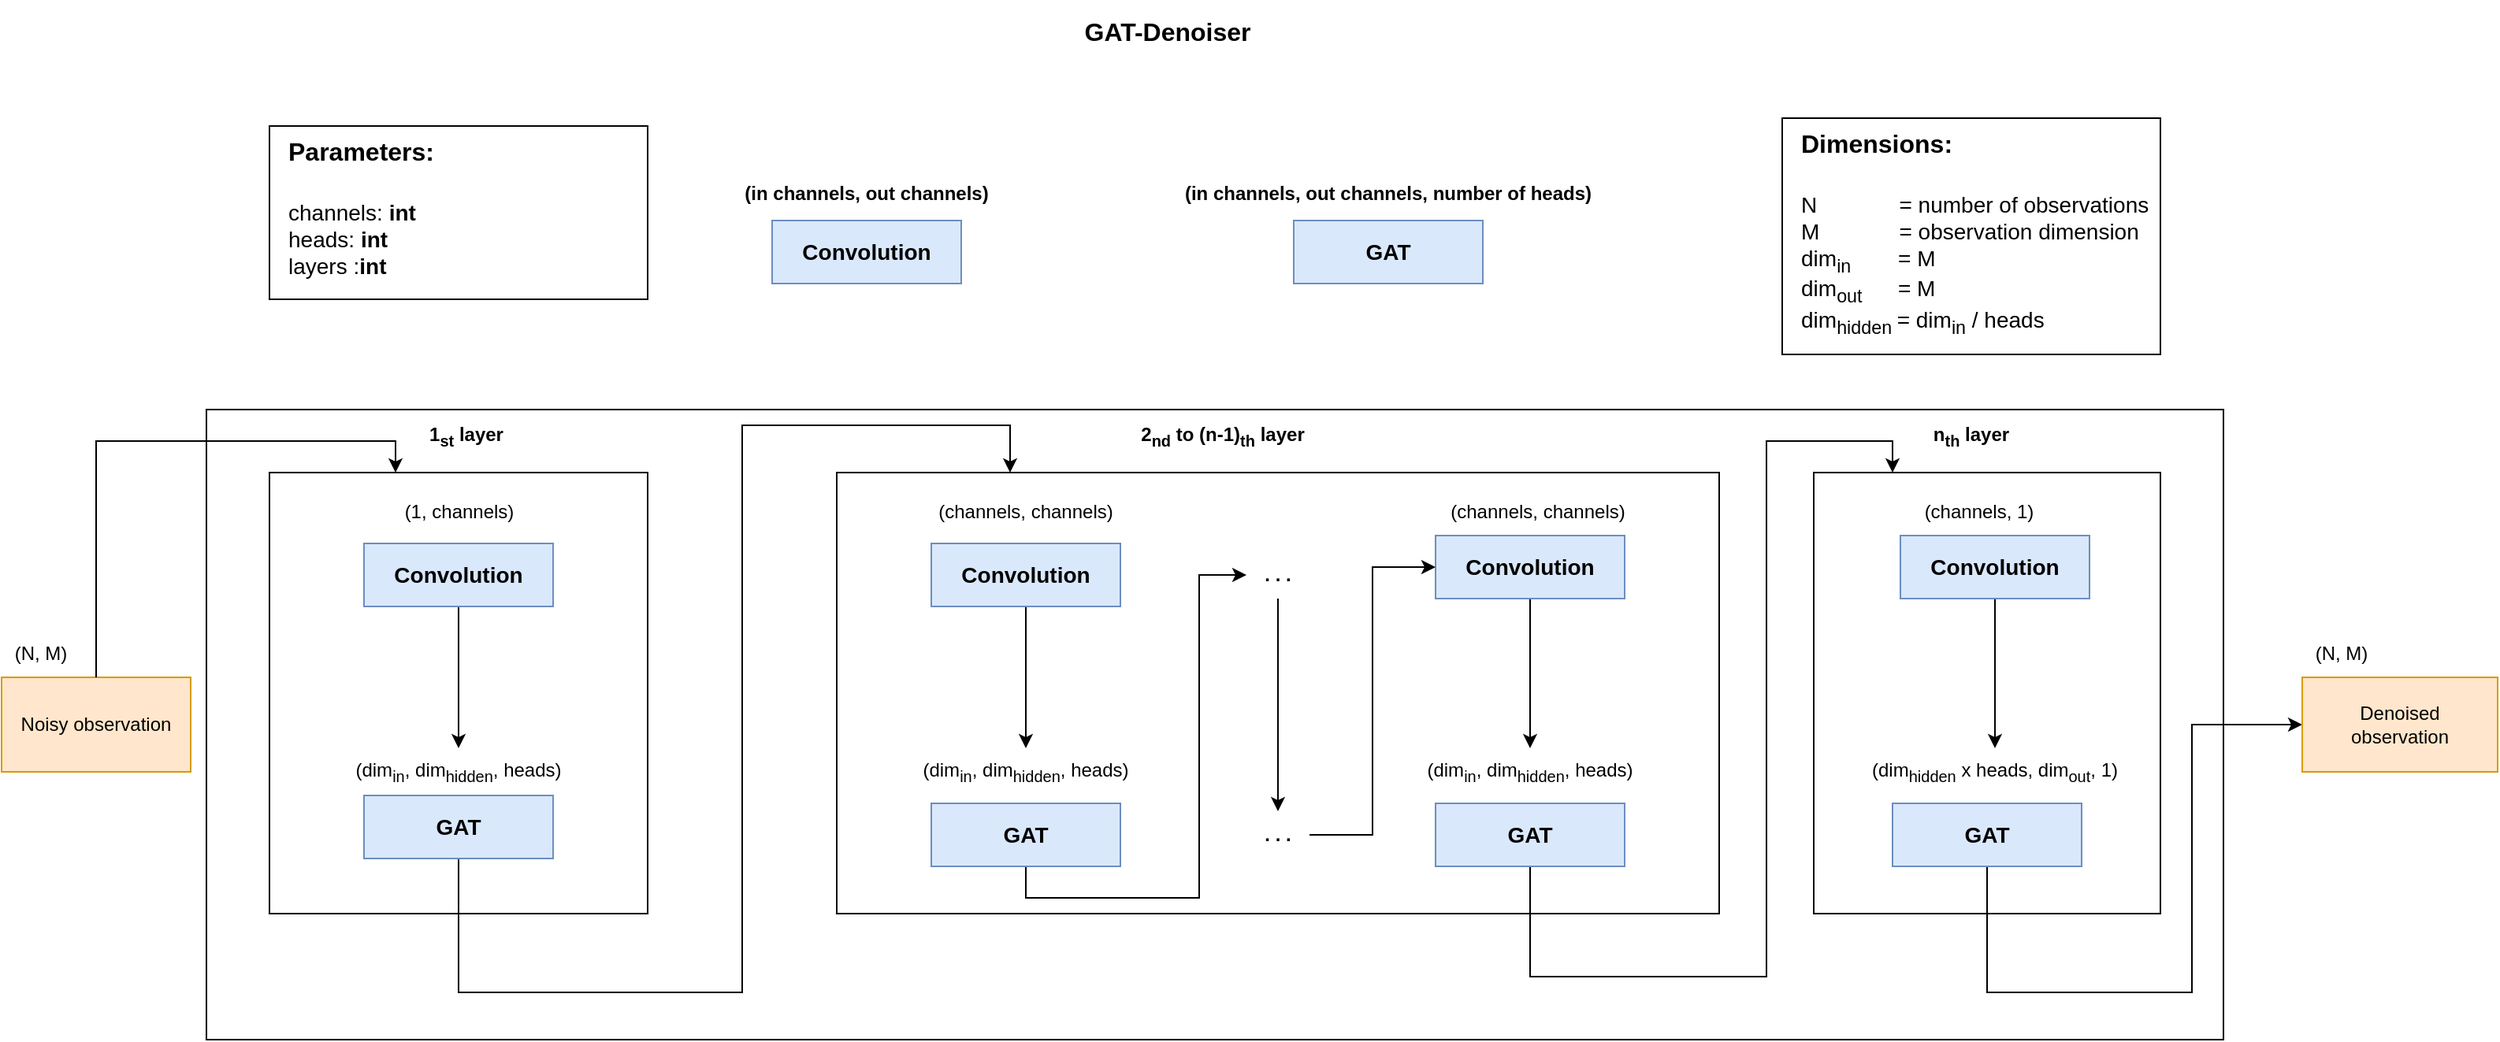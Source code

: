 <mxfile version="18.0.6" type="device"><diagram id="8o4IQU8atgozhpI6FhKl" name="Seite-1"><mxGraphModel dx="1527" dy="907" grid="1" gridSize="10" guides="1" tooltips="1" connect="1" arrows="1" fold="1" page="1" pageScale="1" pageWidth="827" pageHeight="1169" math="0" shadow="0"><root><mxCell id="0"/><mxCell id="1" parent="0"/><mxCell id="Wvv0bufDl9MSIbwtCYLC-3" value="" style="rounded=0;whiteSpace=wrap;html=1;fillColor=none;" parent="1" vertex="1"><mxGeometry x="200" y="320" width="1280" height="400" as="geometry"/></mxCell><mxCell id="Wvv0bufDl9MSIbwtCYLC-25" value="" style="rounded=0;whiteSpace=wrap;html=1;fillColor=none;" parent="1" vertex="1"><mxGeometry x="600" y="360" width="560" height="280" as="geometry"/></mxCell><mxCell id="Wvv0bufDl9MSIbwtCYLC-1" value="" style="rounded=0;whiteSpace=wrap;html=1;fillColor=none;" parent="1" vertex="1"><mxGeometry x="240" y="360" width="240" height="280" as="geometry"/></mxCell><mxCell id="Wvv0bufDl9MSIbwtCYLC-4" value="GAT-Denoiser" style="text;html=1;strokeColor=none;fillColor=none;align=center;verticalAlign=middle;whiteSpace=wrap;rounded=0;fontStyle=1;fontSize=16;" parent="1" vertex="1"><mxGeometry x="710" y="60" width="200" height="40" as="geometry"/></mxCell><mxCell id="Wvv0bufDl9MSIbwtCYLC-5" value="Noisy observation" style="rounded=0;whiteSpace=wrap;html=1;fillColor=#ffe6cc;strokeColor=#d79b00;" parent="1" vertex="1"><mxGeometry x="70" y="490" width="120" height="60" as="geometry"/></mxCell><mxCell id="Wvv0bufDl9MSIbwtCYLC-10" value="" style="endArrow=classic;html=1;rounded=0;" parent="1" source="Wvv0bufDl9MSIbwtCYLC-5" edge="1"><mxGeometry width="50" height="50" relative="1" as="geometry"><mxPoint x="560" y="550" as="sourcePoint"/><mxPoint x="320" y="360" as="targetPoint"/><Array as="points"><mxPoint x="130" y="340"/><mxPoint x="320" y="340"/></Array></mxGeometry></mxCell><mxCell id="Wvv0bufDl9MSIbwtCYLC-14" value="&lt;font style=&quot;font-size: 12px;&quot;&gt;&lt;b&gt;1&lt;sub&gt;st&lt;/sub&gt; layer&lt;/b&gt;&lt;/font&gt;" style="text;html=1;strokeColor=none;fillColor=none;align=center;verticalAlign=middle;whiteSpace=wrap;rounded=0;fontSize=16;" parent="1" vertex="1"><mxGeometry x="335" y="320" width="60" height="30" as="geometry"/></mxCell><mxCell id="Wvv0bufDl9MSIbwtCYLC-26" value="&lt;font style=&quot;font-size: 12px;&quot;&gt;&lt;b&gt;2&lt;sub&gt;nd&lt;/sub&gt;&amp;nbsp;to (n-1)&lt;sub&gt;th&lt;/sub&gt; layer&lt;/b&gt;&lt;/font&gt;" style="text;html=1;strokeColor=none;fillColor=none;align=center;verticalAlign=middle;whiteSpace=wrap;rounded=0;fontSize=16;" parent="1" vertex="1"><mxGeometry x="790" y="320" width="110" height="30" as="geometry"/></mxCell><mxCell id="Wvv0bufDl9MSIbwtCYLC-28" value="&lt;font style=&quot;font-size: 12px;&quot;&gt;&lt;b&gt;n&lt;sub&gt;th&lt;/sub&gt; layer&lt;/b&gt;&lt;/font&gt;" style="text;html=1;strokeColor=none;fillColor=none;align=center;verticalAlign=middle;whiteSpace=wrap;rounded=0;fontSize=16;" parent="1" vertex="1"><mxGeometry x="1290" y="320" width="60" height="30" as="geometry"/></mxCell><mxCell id="Wvv0bufDl9MSIbwtCYLC-29" value="(1, channels)" style="text;html=1;strokeColor=none;fillColor=none;align=center;verticalAlign=middle;whiteSpace=wrap;rounded=0;" parent="1" vertex="1"><mxGeometry x="308" y="370" width="105" height="30" as="geometry"/></mxCell><mxCell id="bRcNRSETIaI-KsjDQm5--48" value="" style="edgeStyle=orthogonalEdgeStyle;rounded=0;orthogonalLoop=1;jettySize=auto;html=1;fontSize=16;" parent="1" source="Wvv0bufDl9MSIbwtCYLC-6" target="bRcNRSETIaI-KsjDQm5--40" edge="1"><mxGeometry relative="1" as="geometry"/></mxCell><mxCell id="Wvv0bufDl9MSIbwtCYLC-6" value="Convolution" style="rounded=0;whiteSpace=wrap;html=1;fillColor=#dae8fc;strokeColor=#6c8ebf;fontStyle=1;fontSize=14;verticalAlign=middle;" parent="1" vertex="1"><mxGeometry x="300" y="405" width="120" height="40" as="geometry"/></mxCell><mxCell id="bRcNRSETIaI-KsjDQm5--11" value="" style="rounded=0;whiteSpace=wrap;html=1;fontSize=14;align=left;" parent="1" vertex="1"><mxGeometry x="240" y="140" width="240" height="110" as="geometry"/></mxCell><mxCell id="bRcNRSETIaI-KsjDQm5--12" value="&lt;span style=&quot;color: rgb(0, 0, 0); font-family: Helvetica; font-size: 16px; font-style: normal; font-variant-ligatures: normal; font-variant-caps: normal; letter-spacing: normal; orphans: 2; text-align: left; text-indent: 0px; text-transform: none; widows: 2; word-spacing: 0px; -webkit-text-stroke-width: 0px; text-decoration-thickness: initial; text-decoration-style: initial; text-decoration-color: initial; float: none; display: inline !important; background-color: rgb(255, 255, 255);&quot;&gt;Parameters:&lt;/span&gt;" style="text;whiteSpace=wrap;html=1;fontSize=16;fontStyle=1" parent="1" vertex="1"><mxGeometry x="250" y="140" width="180" height="30" as="geometry"/></mxCell><mxCell id="bRcNRSETIaI-KsjDQm5--13" value="channels: &lt;b&gt;int&lt;/b&gt;&lt;br&gt;heads: &lt;b&gt;int&lt;/b&gt;&lt;br&gt;layers :&lt;b&gt;int&lt;br&gt;&lt;br&gt;&lt;/b&gt;" style="text;whiteSpace=wrap;html=1;fontSize=14;" parent="1" vertex="1"><mxGeometry x="250" y="180" width="200" height="60" as="geometry"/></mxCell><mxCell id="bRcNRSETIaI-KsjDQm5--14" value="" style="rounded=0;whiteSpace=wrap;html=1;fontSize=14;align=left;fillColor=default;strokeColor=default;gradientColor=none;" parent="1" vertex="1"><mxGeometry x="1200" y="135" width="240" height="150" as="geometry"/></mxCell><mxCell id="bRcNRSETIaI-KsjDQm5--15" value="&lt;span style=&quot;color: rgb(0, 0, 0); font-family: Helvetica; font-size: 16px; font-style: normal; font-variant-ligatures: normal; font-variant-caps: normal; letter-spacing: normal; orphans: 2; text-align: left; text-indent: 0px; text-transform: none; widows: 2; word-spacing: 0px; -webkit-text-stroke-width: 0px; text-decoration-thickness: initial; text-decoration-style: initial; text-decoration-color: initial; float: none; display: inline !important; background-color: rgb(255, 255, 255);&quot;&gt;Dimensions:&lt;/span&gt;" style="text;whiteSpace=wrap;html=1;fontSize=16;fontStyle=1" parent="1" vertex="1"><mxGeometry x="1210" y="135" width="180" height="30" as="geometry"/></mxCell><mxCell id="bRcNRSETIaI-KsjDQm5--16" value="&lt;span style=&quot;background-color: rgb(255, 255, 255);&quot;&gt;&lt;span style=&quot;color: rgb(0, 0, 0); font-family: Helvetica; font-size: 14px; font-style: normal; font-variant-ligatures: normal; font-variant-caps: normal; font-weight: 400; letter-spacing: normal; orphans: 2; text-align: left; text-indent: 0px; text-transform: none; widows: 2; word-spacing: 0px; -webkit-text-stroke-width: 0px; text-decoration-thickness: initial; text-decoration-style: initial; text-decoration-color: initial; float: none; display: inline !important;&quot;&gt;N&lt;span style=&quot;white-space: pre;&quot;&gt;&#9;&lt;/span&gt;&lt;span style=&quot;white-space: pre;&quot;&gt;&#9;&lt;/span&gt;= number of observations&amp;nbsp;&lt;br&gt;M&lt;span style=&quot;white-space: pre;&quot;&gt;&#9;&lt;/span&gt;&lt;span style=&quot;white-space: pre;&quot;&gt;&#9;&lt;/span&gt;= observation dimension&amp;nbsp;&lt;br&gt;dim&lt;sub style=&quot;&quot;&gt;in&lt;span style=&quot;white-space: pre;&quot;&gt;&#9;&lt;/span&gt;&amp;nbsp; &amp;nbsp;&lt;/sub&gt;= M&lt;/span&gt;&lt;br style=&quot;color: rgb(0, 0, 0); font-family: Helvetica; font-size: 14px; font-style: normal; font-variant-ligatures: normal; font-variant-caps: normal; font-weight: 400; letter-spacing: normal; orphans: 2; text-align: left; text-indent: 0px; text-transform: none; widows: 2; word-spacing: 0px; -webkit-text-stroke-width: 0px; text-decoration-thickness: initial; text-decoration-style: initial; text-decoration-color: initial;&quot;&gt;&lt;span style=&quot;color: rgb(0, 0, 0); font-family: Helvetica; font-size: 14px; font-style: normal; font-variant-ligatures: normal; font-variant-caps: normal; font-weight: 400; letter-spacing: normal; orphans: 2; text-align: left; text-indent: 0px; text-transform: none; widows: 2; word-spacing: 0px; -webkit-text-stroke-width: 0px; text-decoration-thickness: initial; text-decoration-style: initial; text-decoration-color: initial; float: none; display: inline !important;&quot;&gt;dim&lt;sub&gt;out&amp;nbsp; &amp;nbsp; &amp;nbsp; &amp;nbsp;&lt;/sub&gt;= M&lt;/span&gt;&lt;br style=&quot;color: rgb(0, 0, 0); font-family: Helvetica; font-size: 14px; font-style: normal; font-variant-ligatures: normal; font-variant-caps: normal; font-weight: 400; letter-spacing: normal; orphans: 2; text-align: left; text-indent: 0px; text-transform: none; widows: 2; word-spacing: 0px; -webkit-text-stroke-width: 0px; text-decoration-thickness: initial; text-decoration-style: initial; text-decoration-color: initial;&quot;&gt;&lt;/span&gt;&lt;span style=&quot;color: rgb(0, 0, 0); font-family: Helvetica; font-size: 14px; font-style: normal; font-variant-ligatures: normal; font-variant-caps: normal; font-weight: 400; letter-spacing: normal; orphans: 2; text-align: left; text-indent: 0px; text-transform: none; widows: 2; word-spacing: 0px; -webkit-text-stroke-width: 0px; text-decoration-thickness: initial; text-decoration-style: initial; text-decoration-color: initial; float: none; display: inline !important;&quot;&gt;&lt;span style=&quot;background-color: rgb(255, 255, 255);&quot;&gt;dim&lt;sub style=&quot;&quot;&gt;hidden&amp;nbsp;&lt;/sub&gt;= dim&lt;sub style=&quot;&quot;&gt;in&lt;/sub&gt; / heads&lt;br&gt;&lt;/span&gt;&lt;br&gt;&lt;/span&gt;" style="text;whiteSpace=wrap;html=1;fontSize=14;fillColor=none;" parent="1" vertex="1"><mxGeometry x="1210" y="175" width="230" height="100" as="geometry"/></mxCell><mxCell id="bRcNRSETIaI-KsjDQm5--66" value="" style="edgeStyle=orthogonalEdgeStyle;rounded=0;orthogonalLoop=1;jettySize=auto;html=1;fontSize=12;" parent="1" source="bRcNRSETIaI-KsjDQm5--20" target="bRcNRSETIaI-KsjDQm5--65" edge="1"><mxGeometry relative="1" as="geometry"><Array as="points"><mxPoint x="360" y="690"/><mxPoint x="540" y="690"/><mxPoint x="540" y="330"/><mxPoint x="710" y="330"/></Array></mxGeometry></mxCell><mxCell id="bRcNRSETIaI-KsjDQm5--20" value="GAT" style="rounded=0;whiteSpace=wrap;html=1;fillColor=#dae8fc;strokeColor=#6c8ebf;fontStyle=1;fontSize=14;" parent="1" vertex="1"><mxGeometry x="300" y="565" width="120" height="40" as="geometry"/></mxCell><mxCell id="bRcNRSETIaI-KsjDQm5--63" value="" style="edgeStyle=orthogonalEdgeStyle;rounded=0;orthogonalLoop=1;jettySize=auto;html=1;fontSize=12;" parent="1" source="bRcNRSETIaI-KsjDQm5--21" target="bRcNRSETIaI-KsjDQm5--44" edge="1"><mxGeometry relative="1" as="geometry"/></mxCell><mxCell id="bRcNRSETIaI-KsjDQm5--21" value="Convolution" style="rounded=0;whiteSpace=wrap;html=1;fillColor=#dae8fc;strokeColor=#6c8ebf;fontStyle=1;fontSize=14;verticalAlign=middle;" parent="1" vertex="1"><mxGeometry x="660" y="405" width="120" height="40" as="geometry"/></mxCell><mxCell id="bRcNRSETIaI-KsjDQm5--30" value="" style="rounded=0;whiteSpace=wrap;html=1;fillColor=none;" parent="1" vertex="1"><mxGeometry x="1220" y="360" width="220" height="280" as="geometry"/></mxCell><mxCell id="bRcNRSETIaI-KsjDQm5--37" value="(channels, channels)" style="text;html=1;strokeColor=none;fillColor=none;align=center;verticalAlign=middle;whiteSpace=wrap;rounded=0;" parent="1" vertex="1"><mxGeometry x="625" y="370" width="190" height="30" as="geometry"/></mxCell><mxCell id="bRcNRSETIaI-KsjDQm5--39" value="(channels, channels)" style="text;html=1;strokeColor=none;fillColor=none;align=center;verticalAlign=middle;whiteSpace=wrap;rounded=0;" parent="1" vertex="1"><mxGeometry x="950" y="370" width="190" height="30" as="geometry"/></mxCell><mxCell id="bRcNRSETIaI-KsjDQm5--40" value="(dim&lt;sub&gt;in&lt;/sub&gt;, dim&lt;sub&gt;hidden&lt;/sub&gt;, heads)" style="text;html=1;strokeColor=none;fillColor=none;align=center;verticalAlign=middle;whiteSpace=wrap;rounded=0;" parent="1" vertex="1"><mxGeometry x="265" y="535" width="190" height="30" as="geometry"/></mxCell><mxCell id="bRcNRSETIaI-KsjDQm5--42" value="(dim&lt;sub&gt;hidden&lt;/sub&gt; x heads, dim&lt;sub&gt;out&lt;/sub&gt;, 1)" style="text;html=1;strokeColor=none;fillColor=none;align=center;verticalAlign=middle;whiteSpace=wrap;rounded=0;fontSize=12;" parent="1" vertex="1"><mxGeometry x="1230" y="535" width="210" height="30" as="geometry"/></mxCell><mxCell id="bRcNRSETIaI-KsjDQm5--44" value="(dim&lt;sub&gt;in&lt;/sub&gt;, dim&lt;sub&gt;hidden&lt;/sub&gt;, heads)" style="text;html=1;strokeColor=none;fillColor=none;align=center;verticalAlign=middle;whiteSpace=wrap;rounded=0;" parent="1" vertex="1"><mxGeometry x="625" y="535" width="190" height="30" as="geometry"/></mxCell><mxCell id="bRcNRSETIaI-KsjDQm5--45" value="(channels, 1)" style="text;html=1;strokeColor=none;fillColor=none;align=center;verticalAlign=middle;whiteSpace=wrap;rounded=0;" parent="1" vertex="1"><mxGeometry x="1230" y="370" width="190" height="30" as="geometry"/></mxCell><mxCell id="bRcNRSETIaI-KsjDQm5--46" value="(dim&lt;sub&gt;in&lt;/sub&gt;, dim&lt;sub&gt;hidden&lt;/sub&gt;, heads)" style="text;html=1;strokeColor=none;fillColor=none;align=center;verticalAlign=middle;whiteSpace=wrap;rounded=0;" parent="1" vertex="1"><mxGeometry x="945" y="535" width="190" height="30" as="geometry"/></mxCell><mxCell id="bRcNRSETIaI-KsjDQm5--69" value="" style="edgeStyle=orthogonalEdgeStyle;rounded=0;orthogonalLoop=1;jettySize=auto;html=1;fontSize=12;exitX=0.5;exitY=1;exitDx=0;exitDy=0;" parent="1" source="bRcNRSETIaI-KsjDQm5--57" target="bRcNRSETIaI-KsjDQm5--67" edge="1"><mxGeometry relative="1" as="geometry"><Array as="points"><mxPoint x="720" y="630"/><mxPoint x="830" y="630"/><mxPoint x="830" y="425"/></Array></mxGeometry></mxCell><mxCell id="bRcNRSETIaI-KsjDQm5--57" value="GAT" style="rounded=0;whiteSpace=wrap;html=1;fillColor=#dae8fc;strokeColor=#6c8ebf;fontStyle=1;fontSize=14;" parent="1" vertex="1"><mxGeometry x="660" y="570" width="120" height="40" as="geometry"/></mxCell><mxCell id="bRcNRSETIaI-KsjDQm5--64" value="" style="edgeStyle=orthogonalEdgeStyle;rounded=0;orthogonalLoop=1;jettySize=auto;html=1;fontSize=12;" parent="1" source="bRcNRSETIaI-KsjDQm5--58" target="bRcNRSETIaI-KsjDQm5--46" edge="1"><mxGeometry relative="1" as="geometry"/></mxCell><mxCell id="bRcNRSETIaI-KsjDQm5--58" value="Convolution" style="rounded=0;whiteSpace=wrap;html=1;fillColor=#dae8fc;strokeColor=#6c8ebf;fontStyle=1;fontSize=14;verticalAlign=middle;" parent="1" vertex="1"><mxGeometry x="980" y="400" width="120" height="40" as="geometry"/></mxCell><mxCell id="bRcNRSETIaI-KsjDQm5--75" value="" style="edgeStyle=orthogonalEdgeStyle;rounded=0;orthogonalLoop=1;jettySize=auto;html=1;fontSize=12;" parent="1" source="bRcNRSETIaI-KsjDQm5--60" edge="1"><mxGeometry relative="1" as="geometry"><mxPoint x="1270" y="360" as="targetPoint"/><Array as="points"><mxPoint x="1040" y="680"/><mxPoint x="1190" y="680"/><mxPoint x="1190" y="340"/><mxPoint x="1270" y="340"/><mxPoint x="1270" y="360"/></Array></mxGeometry></mxCell><mxCell id="bRcNRSETIaI-KsjDQm5--60" value="GAT" style="rounded=0;whiteSpace=wrap;html=1;fillColor=#dae8fc;strokeColor=#6c8ebf;fontStyle=1;fontSize=14;" parent="1" vertex="1"><mxGeometry x="980" y="570" width="120" height="40" as="geometry"/></mxCell><mxCell id="bRcNRSETIaI-KsjDQm5--76" value="" style="edgeStyle=orthogonalEdgeStyle;rounded=0;orthogonalLoop=1;jettySize=auto;html=1;fontSize=12;" parent="1" source="bRcNRSETIaI-KsjDQm5--61" target="bRcNRSETIaI-KsjDQm5--42" edge="1"><mxGeometry relative="1" as="geometry"/></mxCell><mxCell id="bRcNRSETIaI-KsjDQm5--61" value="Convolution" style="rounded=0;whiteSpace=wrap;html=1;fillColor=#dae8fc;strokeColor=#6c8ebf;fontStyle=1;fontSize=14;verticalAlign=middle;" parent="1" vertex="1"><mxGeometry x="1275" y="400" width="120" height="40" as="geometry"/></mxCell><mxCell id="bRcNRSETIaI-KsjDQm5--79" value="" style="edgeStyle=orthogonalEdgeStyle;rounded=0;orthogonalLoop=1;jettySize=auto;html=1;fontSize=12;" parent="1" source="bRcNRSETIaI-KsjDQm5--62" target="bRcNRSETIaI-KsjDQm5--78" edge="1"><mxGeometry relative="1" as="geometry"><Array as="points"><mxPoint x="1330" y="690"/><mxPoint x="1460" y="690"/><mxPoint x="1460" y="520"/></Array></mxGeometry></mxCell><mxCell id="bRcNRSETIaI-KsjDQm5--62" value="GAT" style="rounded=0;whiteSpace=wrap;html=1;fillColor=#dae8fc;strokeColor=#6c8ebf;fontStyle=1;fontSize=14;" parent="1" vertex="1"><mxGeometry x="1270" y="570" width="120" height="40" as="geometry"/></mxCell><mxCell id="bRcNRSETIaI-KsjDQm5--65" value="" style="shape=waypoint;sketch=0;size=6;pointerEvents=1;points=[];fillColor=none;resizable=0;rotatable=0;perimeter=centerPerimeter;snapToPoint=1;fontSize=14;strokeColor=none;rounded=0;fontStyle=1;" parent="1" vertex="1"><mxGeometry x="690" y="340" width="40" height="40" as="geometry"/></mxCell><mxCell id="bRcNRSETIaI-KsjDQm5--72" value="" style="edgeStyle=orthogonalEdgeStyle;rounded=0;orthogonalLoop=1;jettySize=auto;html=1;fontSize=12;" parent="1" source="bRcNRSETIaI-KsjDQm5--67" target="bRcNRSETIaI-KsjDQm5--71" edge="1"><mxGeometry relative="1" as="geometry"/></mxCell><mxCell id="bRcNRSETIaI-KsjDQm5--67" value="&lt;b&gt;. . .&lt;/b&gt;" style="text;html=1;strokeColor=none;fillColor=none;align=center;verticalAlign=middle;whiteSpace=wrap;rounded=0;fontSize=12;" parent="1" vertex="1"><mxGeometry x="860" y="410" width="40" height="30" as="geometry"/></mxCell><mxCell id="bRcNRSETIaI-KsjDQm5--73" value="" style="edgeStyle=orthogonalEdgeStyle;rounded=0;orthogonalLoop=1;jettySize=auto;html=1;fontSize=12;entryX=0;entryY=0.5;entryDx=0;entryDy=0;" parent="1" source="bRcNRSETIaI-KsjDQm5--71" target="bRcNRSETIaI-KsjDQm5--58" edge="1"><mxGeometry relative="1" as="geometry"/></mxCell><mxCell id="bRcNRSETIaI-KsjDQm5--71" value="&lt;b&gt;. . .&lt;/b&gt;" style="text;html=1;strokeColor=none;fillColor=none;align=center;verticalAlign=middle;whiteSpace=wrap;rounded=0;fontSize=12;" parent="1" vertex="1"><mxGeometry x="860" y="575" width="40" height="30" as="geometry"/></mxCell><mxCell id="bRcNRSETIaI-KsjDQm5--74" value="" style="shape=waypoint;sketch=0;size=6;pointerEvents=1;points=[];fillColor=none;resizable=0;rotatable=0;perimeter=centerPerimeter;snapToPoint=1;fontSize=14;strokeColor=none;rounded=0;fontStyle=1;" parent="1" vertex="1"><mxGeometry x="1290" y="340" width="40" height="40" as="geometry"/></mxCell><mxCell id="bRcNRSETIaI-KsjDQm5--77" value="Denoised &lt;br&gt;observation" style="rounded=0;whiteSpace=wrap;html=1;fillColor=#ffe6cc;strokeColor=#d79b00;" parent="1" vertex="1"><mxGeometry x="1530" y="490" width="124" height="60" as="geometry"/></mxCell><mxCell id="bRcNRSETIaI-KsjDQm5--78" value="" style="shape=waypoint;sketch=0;size=6;pointerEvents=1;points=[];fillColor=none;resizable=0;rotatable=0;perimeter=centerPerimeter;snapToPoint=1;fontSize=14;strokeColor=none;rounded=0;fontStyle=1;" parent="1" vertex="1"><mxGeometry x="1510" y="500" width="40" height="40" as="geometry"/></mxCell><mxCell id="uYoacwrwnY_f0TcASJvF-1" value="(N, M)" style="text;html=1;strokeColor=none;fillColor=none;align=center;verticalAlign=middle;whiteSpace=wrap;rounded=0;" vertex="1" parent="1"><mxGeometry x="70" y="460" width="50" height="30" as="geometry"/></mxCell><mxCell id="uYoacwrwnY_f0TcASJvF-4" value="(N, M)" style="text;html=1;strokeColor=none;fillColor=none;align=center;verticalAlign=middle;whiteSpace=wrap;rounded=0;" vertex="1" parent="1"><mxGeometry x="1530" y="460" width="50" height="30" as="geometry"/></mxCell><mxCell id="uYoacwrwnY_f0TcASJvF-5" value="(in channels, out channels)" style="text;html=1;strokeColor=none;fillColor=none;align=center;verticalAlign=middle;whiteSpace=wrap;rounded=0;fontStyle=1" vertex="1" parent="1"><mxGeometry x="528" y="167.5" width="182" height="30" as="geometry"/></mxCell><mxCell id="uYoacwrwnY_f0TcASJvF-6" value="Convolution" style="rounded=0;whiteSpace=wrap;html=1;fillColor=#dae8fc;strokeColor=#6c8ebf;fontStyle=1;fontSize=14;verticalAlign=middle;" vertex="1" parent="1"><mxGeometry x="559" y="200" width="120" height="40" as="geometry"/></mxCell><mxCell id="uYoacwrwnY_f0TcASJvF-7" value="GAT" style="rounded=0;whiteSpace=wrap;html=1;fillColor=#dae8fc;strokeColor=#6c8ebf;fontStyle=1;fontSize=14;" vertex="1" parent="1"><mxGeometry x="890" y="200" width="120" height="40" as="geometry"/></mxCell><mxCell id="uYoacwrwnY_f0TcASJvF-8" value="(in channels, out channels, number of heads)" style="text;html=1;strokeColor=none;fillColor=none;align=center;verticalAlign=middle;whiteSpace=wrap;rounded=0;fontStyle=1" vertex="1" parent="1"><mxGeometry x="810" y="167.5" width="280" height="30" as="geometry"/></mxCell></root></mxGraphModel></diagram></mxfile>